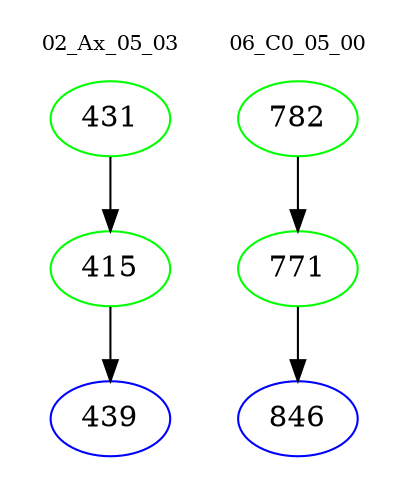 digraph{
subgraph cluster_0 {
color = white
label = "02_Ax_05_03";
fontsize=10;
T0_431 [label="431", color="green"]
T0_431 -> T0_415 [color="black"]
T0_415 [label="415", color="green"]
T0_415 -> T0_439 [color="black"]
T0_439 [label="439", color="blue"]
}
subgraph cluster_1 {
color = white
label = "06_C0_05_00";
fontsize=10;
T1_782 [label="782", color="green"]
T1_782 -> T1_771 [color="black"]
T1_771 [label="771", color="green"]
T1_771 -> T1_846 [color="black"]
T1_846 [label="846", color="blue"]
}
}
